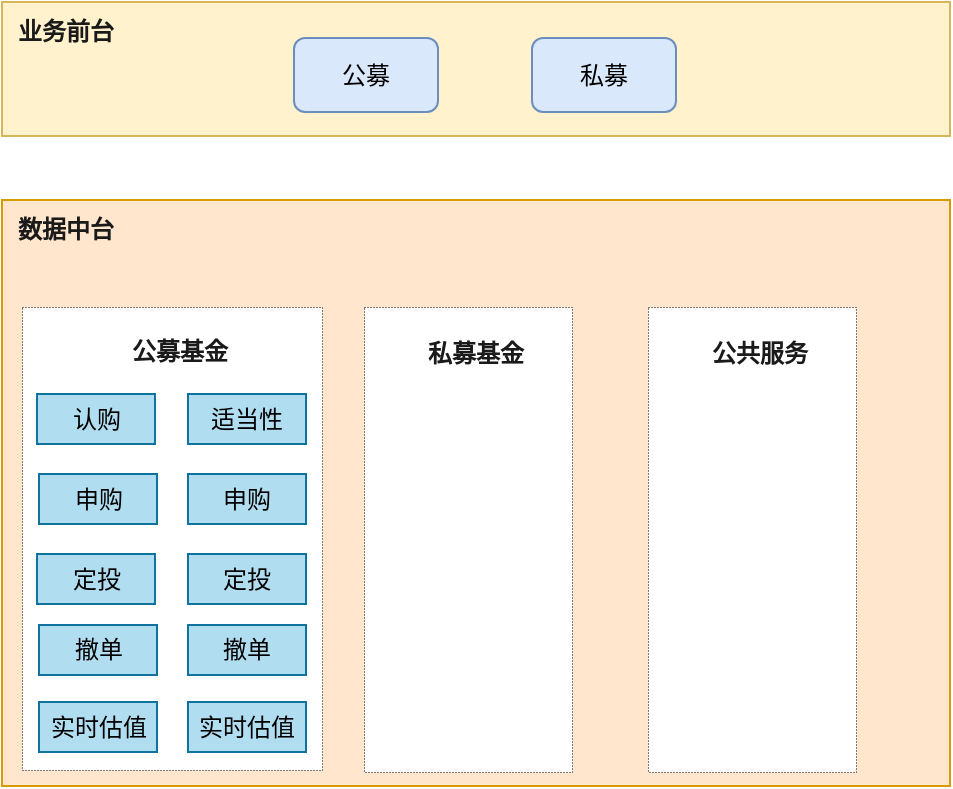 <mxfile version="20.2.4" type="github">
  <diagram id="q8BjieNyi9hWU5O5Hsln" name="第 1 页">
    <mxGraphModel dx="1422" dy="762" grid="0" gridSize="10" guides="1" tooltips="1" connect="1" arrows="1" fold="1" page="1" pageScale="1" pageWidth="827" pageHeight="1169" math="0" shadow="0">
      <root>
        <mxCell id="0" />
        <mxCell id="1" parent="0" />
        <mxCell id="EBINEEiKZgLXmNo_69D4-1" value="" style="rounded=0;whiteSpace=wrap;html=1;fillColor=#fff2cc;strokeColor=#d6b656;" vertex="1" parent="1">
          <mxGeometry x="181" y="130" width="474" height="67" as="geometry" />
        </mxCell>
        <mxCell id="EBINEEiKZgLXmNo_69D4-2" value="公募" style="rounded=1;whiteSpace=wrap;html=1;fillColor=#dae8fc;strokeColor=#6c8ebf;" vertex="1" parent="1">
          <mxGeometry x="327" y="148" width="72" height="37" as="geometry" />
        </mxCell>
        <mxCell id="EBINEEiKZgLXmNo_69D4-3" value="业务前台" style="text;html=1;strokeColor=none;fillColor=none;align=center;verticalAlign=middle;whiteSpace=wrap;rounded=0;fontStyle=1;fontColor=#1A1A1A;" vertex="1" parent="1">
          <mxGeometry x="183" y="130" width="60" height="30" as="geometry" />
        </mxCell>
        <mxCell id="EBINEEiKZgLXmNo_69D4-4" value="私募" style="rounded=1;whiteSpace=wrap;html=1;fillColor=#dae8fc;strokeColor=#6c8ebf;" vertex="1" parent="1">
          <mxGeometry x="446" y="148" width="72" height="37" as="geometry" />
        </mxCell>
        <mxCell id="EBINEEiKZgLXmNo_69D4-6" value="" style="rounded=0;whiteSpace=wrap;html=1;fillColor=#ffe6cc;strokeColor=#d79b00;" vertex="1" parent="1">
          <mxGeometry x="181" y="229" width="474" height="293" as="geometry" />
        </mxCell>
        <mxCell id="EBINEEiKZgLXmNo_69D4-7" value="" style="rounded=0;whiteSpace=wrap;html=1;fontColor=#1A1A1A;strokeColor=default;dashed=1;dashPattern=1 2;strokeWidth=0.5;" vertex="1" parent="1">
          <mxGeometry x="191" y="282.5" width="150" height="231.5" as="geometry" />
        </mxCell>
        <mxCell id="EBINEEiKZgLXmNo_69D4-8" value="" style="rounded=0;whiteSpace=wrap;html=1;fontColor=#1A1A1A;dashed=1;dashPattern=1 2;strokeWidth=0.5;" vertex="1" parent="1">
          <mxGeometry x="362" y="282.5" width="104" height="232.5" as="geometry" />
        </mxCell>
        <mxCell id="EBINEEiKZgLXmNo_69D4-9" value="" style="rounded=0;whiteSpace=wrap;html=1;fontColor=#1A1A1A;dashed=1;dashPattern=1 2;strokeWidth=0.5;" vertex="1" parent="1">
          <mxGeometry x="504" y="282.5" width="104" height="232.5" as="geometry" />
        </mxCell>
        <mxCell id="EBINEEiKZgLXmNo_69D4-10" value="数据中台" style="text;html=1;strokeColor=none;fillColor=none;align=center;verticalAlign=middle;whiteSpace=wrap;rounded=0;dashed=1;dashPattern=1 2;fontColor=#1A1A1A;fontStyle=1" vertex="1" parent="1">
          <mxGeometry x="183" y="229" width="60" height="30" as="geometry" />
        </mxCell>
        <mxCell id="EBINEEiKZgLXmNo_69D4-12" value="公募基金" style="text;html=1;strokeColor=none;fillColor=none;align=center;verticalAlign=middle;whiteSpace=wrap;rounded=0;dashed=1;dashPattern=1 2;fontColor=#1A1A1A;fontStyle=1" vertex="1" parent="1">
          <mxGeometry x="240" y="290" width="60" height="30" as="geometry" />
        </mxCell>
        <mxCell id="EBINEEiKZgLXmNo_69D4-13" value="私募基金" style="text;html=1;strokeColor=none;fillColor=none;align=center;verticalAlign=middle;whiteSpace=wrap;rounded=0;dashed=1;dashPattern=1 2;fontColor=#1A1A1A;fontStyle=1" vertex="1" parent="1">
          <mxGeometry x="388" y="291" width="60" height="30" as="geometry" />
        </mxCell>
        <mxCell id="EBINEEiKZgLXmNo_69D4-14" value="公共服务" style="text;html=1;strokeColor=none;fillColor=none;align=center;verticalAlign=middle;whiteSpace=wrap;rounded=0;dashed=1;dashPattern=1 2;fontColor=#1A1A1A;fontStyle=1" vertex="1" parent="1">
          <mxGeometry x="530" y="291" width="60" height="30" as="geometry" />
        </mxCell>
        <mxCell id="EBINEEiKZgLXmNo_69D4-17" value="认购" style="text;html=1;strokeColor=#10739e;fillColor=#b1ddf0;align=center;verticalAlign=middle;whiteSpace=wrap;rounded=0;" vertex="1" parent="1">
          <mxGeometry x="198.5" y="326" width="59" height="25" as="geometry" />
        </mxCell>
        <mxCell id="EBINEEiKZgLXmNo_69D4-19" value="申购" style="text;html=1;strokeColor=#10739e;fillColor=#b1ddf0;align=center;verticalAlign=middle;whiteSpace=wrap;rounded=0;" vertex="1" parent="1">
          <mxGeometry x="199.5" y="366" width="59" height="25" as="geometry" />
        </mxCell>
        <mxCell id="EBINEEiKZgLXmNo_69D4-20" value="定投" style="text;html=1;strokeColor=#10739e;fillColor=#b1ddf0;align=center;verticalAlign=middle;whiteSpace=wrap;rounded=0;" vertex="1" parent="1">
          <mxGeometry x="198.5" y="406" width="59" height="25" as="geometry" />
        </mxCell>
        <mxCell id="EBINEEiKZgLXmNo_69D4-21" value="撤单" style="text;html=1;strokeColor=#10739e;fillColor=#b1ddf0;align=center;verticalAlign=middle;whiteSpace=wrap;rounded=0;" vertex="1" parent="1">
          <mxGeometry x="199.5" y="441.5" width="59" height="25" as="geometry" />
        </mxCell>
        <mxCell id="EBINEEiKZgLXmNo_69D4-22" value="实时估值" style="text;html=1;strokeColor=#10739e;fillColor=#b1ddf0;align=center;verticalAlign=middle;whiteSpace=wrap;rounded=0;" vertex="1" parent="1">
          <mxGeometry x="199.5" y="480" width="59" height="25" as="geometry" />
        </mxCell>
        <mxCell id="EBINEEiKZgLXmNo_69D4-23" value="适当性" style="text;html=1;strokeColor=#10739e;fillColor=#b1ddf0;align=center;verticalAlign=middle;whiteSpace=wrap;rounded=0;" vertex="1" parent="1">
          <mxGeometry x="274" y="326" width="59" height="25" as="geometry" />
        </mxCell>
        <mxCell id="EBINEEiKZgLXmNo_69D4-24" value="申购" style="text;html=1;strokeColor=#10739e;fillColor=#b1ddf0;align=center;verticalAlign=middle;whiteSpace=wrap;rounded=0;" vertex="1" parent="1">
          <mxGeometry x="274" y="366" width="59" height="25" as="geometry" />
        </mxCell>
        <mxCell id="EBINEEiKZgLXmNo_69D4-25" value="定投" style="text;html=1;strokeColor=#10739e;fillColor=#b1ddf0;align=center;verticalAlign=middle;whiteSpace=wrap;rounded=0;" vertex="1" parent="1">
          <mxGeometry x="274" y="406" width="59" height="25" as="geometry" />
        </mxCell>
        <mxCell id="EBINEEiKZgLXmNo_69D4-26" value="撤单" style="text;html=1;strokeColor=#10739e;fillColor=#b1ddf0;align=center;verticalAlign=middle;whiteSpace=wrap;rounded=0;" vertex="1" parent="1">
          <mxGeometry x="274" y="441.5" width="59" height="25" as="geometry" />
        </mxCell>
        <mxCell id="EBINEEiKZgLXmNo_69D4-27" value="实时估值" style="text;html=1;strokeColor=#10739e;fillColor=#b1ddf0;align=center;verticalAlign=middle;whiteSpace=wrap;rounded=0;" vertex="1" parent="1">
          <mxGeometry x="274" y="480" width="59" height="25" as="geometry" />
        </mxCell>
      </root>
    </mxGraphModel>
  </diagram>
</mxfile>
